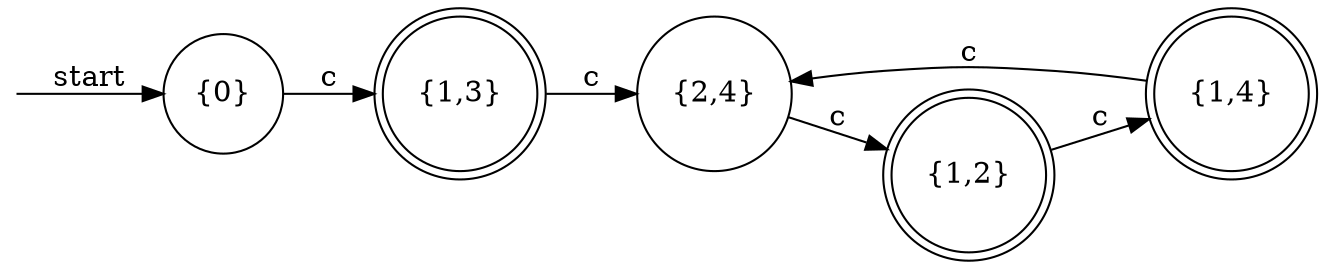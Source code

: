 digraph dfa {
    rankdir = LR;
    node [shape = circle];
    __start [style = invis, shape = point];
    __start -> "{0}" [ label = "start" ];
    node [shape = doublecircle]; "{1,3}" "{1,2}" "{1,4}"
    node [shape = circle];
    "{0}" -> "{1,3}" [ label = "c" ];
    "{1,3}" -> "{2,4}" [ label = "c" ];
    "{2,4}" -> "{1,2}" [ label = "c" ];
    "{1,2}" -> "{1,4}" [ label = "c" ];
    "{1,4}" -> "{2,4}" [ label = "c" ];
}

